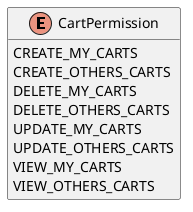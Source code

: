 @startuml

hide methods
enum CartPermission {
    CREATE_MY_CARTS
    CREATE_OTHERS_CARTS
    DELETE_MY_CARTS
    DELETE_OTHERS_CARTS
    UPDATE_MY_CARTS
    UPDATE_OTHERS_CARTS
    VIEW_MY_CARTS
    VIEW_OTHERS_CARTS
}


@enduml
